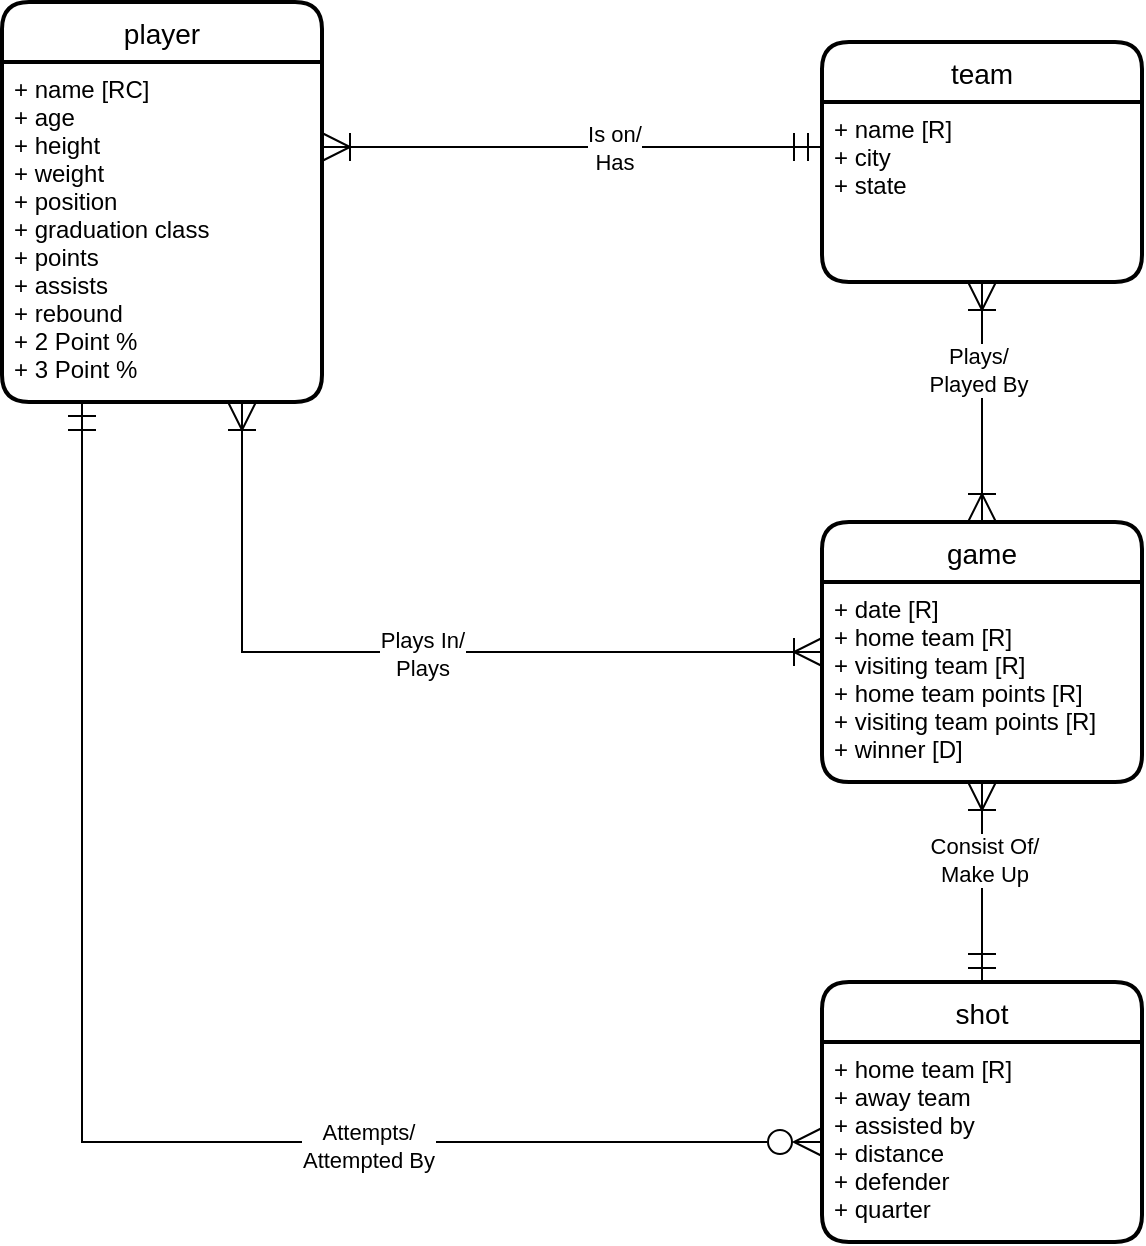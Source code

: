 <mxfile version="17.4.2" type="device"><diagram id="CPFSLqKIgszENSydlNey" name="Page-1"><mxGraphModel dx="1102" dy="875" grid="1" gridSize="10" guides="1" tooltips="1" connect="1" arrows="1" fold="1" page="1" pageScale="1" pageWidth="850" pageHeight="1100" math="0" shadow="0"><root><mxCell id="0"/><mxCell id="1" parent="0"/><mxCell id="WUSA5pBkSrgaMRxPJIVt-1" value="player" style="swimlane;childLayout=stackLayout;horizontal=1;startSize=30;horizontalStack=0;rounded=1;fontSize=14;fontStyle=0;strokeWidth=2;resizeParent=0;resizeLast=1;shadow=0;dashed=0;align=center;" vertex="1" parent="1"><mxGeometry x="50" y="60" width="160" height="200" as="geometry"/></mxCell><mxCell id="WUSA5pBkSrgaMRxPJIVt-2" value="+ name [RC]&#10;+ age&#10;+ height&#10;  + weight&#10;  + position&#10;+ graduation class&#10;+ points&#10;+ assists&#10;+ rebound&#10;+ 2 Point %&#10;+ 3 Point %&#10; " style="align=left;strokeColor=none;fillColor=none;spacingLeft=4;fontSize=12;verticalAlign=top;resizable=0;rotatable=0;part=1;" vertex="1" parent="WUSA5pBkSrgaMRxPJIVt-1"><mxGeometry y="30" width="160" height="170" as="geometry"/></mxCell><mxCell id="WUSA5pBkSrgaMRxPJIVt-14" style="edgeStyle=orthogonalEdgeStyle;rounded=0;orthogonalLoop=1;jettySize=auto;html=1;exitX=0.5;exitY=0;exitDx=0;exitDy=0;entryX=0.5;entryY=1;entryDx=0;entryDy=0;endArrow=ERoneToMany;endFill=0;startArrow=ERoneToMany;startFill=0;endSize=12;startSize=12;" edge="1" parent="1" source="WUSA5pBkSrgaMRxPJIVt-3" target="WUSA5pBkSrgaMRxPJIVt-8"><mxGeometry relative="1" as="geometry"><mxPoint x="600" y="230" as="targetPoint"/></mxGeometry></mxCell><mxCell id="WUSA5pBkSrgaMRxPJIVt-24" value="Plays/&lt;br&gt;Played By" style="edgeLabel;html=1;align=center;verticalAlign=middle;resizable=0;points=[];" vertex="1" connectable="0" parent="WUSA5pBkSrgaMRxPJIVt-14"><mxGeometry x="0.267" y="2" relative="1" as="geometry"><mxPoint as="offset"/></mxGeometry></mxCell><mxCell id="WUSA5pBkSrgaMRxPJIVt-16" style="edgeStyle=orthogonalEdgeStyle;rounded=0;orthogonalLoop=1;jettySize=auto;html=1;entryX=0.5;entryY=0;entryDx=0;entryDy=0;endArrow=ERmandOne;endFill=0;startArrow=ERoneToMany;startFill=0;endSize=12;startSize=12;" edge="1" parent="1" source="WUSA5pBkSrgaMRxPJIVt-3" target="WUSA5pBkSrgaMRxPJIVt-5"><mxGeometry relative="1" as="geometry"/></mxCell><mxCell id="WUSA5pBkSrgaMRxPJIVt-27" value="Consist Of/&lt;br&gt;Make Up" style="edgeLabel;html=1;align=center;verticalAlign=middle;resizable=0;points=[];" vertex="1" connectable="0" parent="WUSA5pBkSrgaMRxPJIVt-16"><mxGeometry x="-0.22" y="1" relative="1" as="geometry"><mxPoint as="offset"/></mxGeometry></mxCell><mxCell id="WUSA5pBkSrgaMRxPJIVt-3" value="game" style="swimlane;childLayout=stackLayout;horizontal=1;startSize=30;horizontalStack=0;rounded=1;fontSize=14;fontStyle=0;strokeWidth=2;resizeParent=0;resizeLast=1;shadow=0;dashed=0;align=center;" vertex="1" parent="1"><mxGeometry x="460" y="320" width="160" height="130" as="geometry"/></mxCell><mxCell id="WUSA5pBkSrgaMRxPJIVt-4" value="+ date [R]&#10;+ home team [R]&#10;+ visiting team [R]&#10;+ home team points [R]&#10;+ visiting team points [R]&#10;+ winner [D]" style="align=left;strokeColor=none;fillColor=none;spacingLeft=4;fontSize=12;verticalAlign=top;resizable=0;rotatable=0;part=1;" vertex="1" parent="WUSA5pBkSrgaMRxPJIVt-3"><mxGeometry y="30" width="160" height="100" as="geometry"/></mxCell><mxCell id="WUSA5pBkSrgaMRxPJIVt-5" value="shot" style="swimlane;childLayout=stackLayout;horizontal=1;startSize=30;horizontalStack=0;rounded=1;fontSize=14;fontStyle=0;strokeWidth=2;resizeParent=0;resizeLast=1;shadow=0;dashed=0;align=center;" vertex="1" parent="1"><mxGeometry x="460" y="550" width="160" height="130" as="geometry"/></mxCell><mxCell id="WUSA5pBkSrgaMRxPJIVt-6" value="+ home team [R]&#10;+ away team&#10;+ assisted by&#10;+ distance&#10;+ defender&#10;+ quarter" style="align=left;strokeColor=none;fillColor=none;spacingLeft=4;fontSize=12;verticalAlign=top;resizable=0;rotatable=0;part=1;" vertex="1" parent="WUSA5pBkSrgaMRxPJIVt-5"><mxGeometry y="30" width="160" height="100" as="geometry"/></mxCell><mxCell id="WUSA5pBkSrgaMRxPJIVt-7" value="team" style="swimlane;childLayout=stackLayout;horizontal=1;startSize=30;horizontalStack=0;rounded=1;fontSize=14;fontStyle=0;strokeWidth=2;resizeParent=0;resizeLast=1;shadow=0;dashed=0;align=center;" vertex="1" parent="1"><mxGeometry x="460" y="80" width="160" height="120" as="geometry"/></mxCell><mxCell id="WUSA5pBkSrgaMRxPJIVt-8" value="+ name [R]&#10;+ city&#10;+ state" style="align=left;strokeColor=none;fillColor=none;spacingLeft=4;fontSize=12;verticalAlign=top;resizable=0;rotatable=0;part=1;" vertex="1" parent="WUSA5pBkSrgaMRxPJIVt-7"><mxGeometry y="30" width="160" height="90" as="geometry"/></mxCell><mxCell id="WUSA5pBkSrgaMRxPJIVt-11" style="edgeStyle=orthogonalEdgeStyle;rounded=0;orthogonalLoop=1;jettySize=auto;html=1;entryX=0;entryY=0.25;entryDx=0;entryDy=0;endArrow=ERmandOne;endFill=0;endSize=12;startSize=12;startArrow=ERoneToMany;startFill=0;exitX=1;exitY=0.25;exitDx=0;exitDy=0;" edge="1" parent="1" source="WUSA5pBkSrgaMRxPJIVt-2" target="WUSA5pBkSrgaMRxPJIVt-8"><mxGeometry relative="1" as="geometry"><mxPoint x="280" y="94" as="sourcePoint"/></mxGeometry></mxCell><mxCell id="WUSA5pBkSrgaMRxPJIVt-23" value="Is on/&lt;br&gt;Has" style="edgeLabel;html=1;align=center;verticalAlign=middle;resizable=0;points=[];" vertex="1" connectable="0" parent="WUSA5pBkSrgaMRxPJIVt-11"><mxGeometry x="0.168" y="1" relative="1" as="geometry"><mxPoint y="1" as="offset"/></mxGeometry></mxCell><mxCell id="WUSA5pBkSrgaMRxPJIVt-13" style="edgeStyle=orthogonalEdgeStyle;rounded=0;orthogonalLoop=1;jettySize=auto;html=1;exitX=0.75;exitY=1;exitDx=0;exitDy=0;entryX=0;entryY=0.5;entryDx=0;entryDy=0;endArrow=ERoneToMany;endFill=0;startArrow=ERoneToMany;startFill=0;endSize=12;startSize=12;" edge="1" parent="1" source="WUSA5pBkSrgaMRxPJIVt-2" target="WUSA5pBkSrgaMRxPJIVt-3"><mxGeometry relative="1" as="geometry"/></mxCell><mxCell id="WUSA5pBkSrgaMRxPJIVt-25" value="Plays In/&lt;br&gt;Plays" style="edgeLabel;html=1;align=center;verticalAlign=middle;resizable=0;points=[];" vertex="1" connectable="0" parent="WUSA5pBkSrgaMRxPJIVt-13"><mxGeometry x="0.036" y="-1" relative="1" as="geometry"><mxPoint as="offset"/></mxGeometry></mxCell><mxCell id="WUSA5pBkSrgaMRxPJIVt-15" style="edgeStyle=orthogonalEdgeStyle;rounded=0;orthogonalLoop=1;jettySize=auto;html=1;exitX=0.25;exitY=1;exitDx=0;exitDy=0;endArrow=ERzeroToMany;endFill=0;startArrow=ERmandOne;startFill=0;endSize=12;startSize=12;entryX=0;entryY=0.5;entryDx=0;entryDy=0;" edge="1" parent="1" source="WUSA5pBkSrgaMRxPJIVt-2" target="WUSA5pBkSrgaMRxPJIVt-6"><mxGeometry relative="1" as="geometry"><mxPoint x="280" y="620" as="targetPoint"/></mxGeometry></mxCell><mxCell id="WUSA5pBkSrgaMRxPJIVt-26" value="Attempts/&lt;br&gt;Attempted By" style="edgeLabel;html=1;align=center;verticalAlign=middle;resizable=0;points=[];" vertex="1" connectable="0" parent="WUSA5pBkSrgaMRxPJIVt-15"><mxGeometry x="0.387" y="-2" relative="1" as="geometry"><mxPoint as="offset"/></mxGeometry></mxCell></root></mxGraphModel></diagram></mxfile>